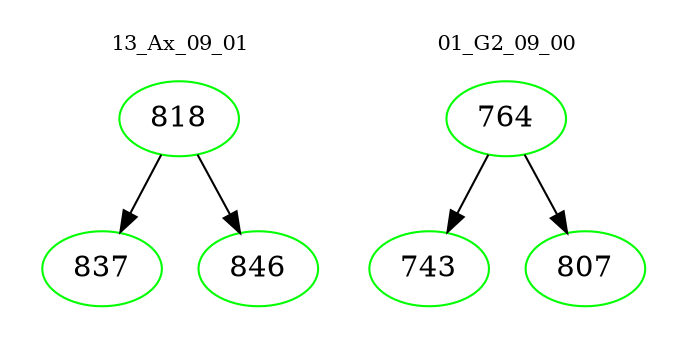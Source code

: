 digraph{
subgraph cluster_0 {
color = white
label = "13_Ax_09_01";
fontsize=10;
T0_818 [label="818", color="green"]
T0_818 -> T0_837 [color="black"]
T0_837 [label="837", color="green"]
T0_818 -> T0_846 [color="black"]
T0_846 [label="846", color="green"]
}
subgraph cluster_1 {
color = white
label = "01_G2_09_00";
fontsize=10;
T1_764 [label="764", color="green"]
T1_764 -> T1_743 [color="black"]
T1_743 [label="743", color="green"]
T1_764 -> T1_807 [color="black"]
T1_807 [label="807", color="green"]
}
}
